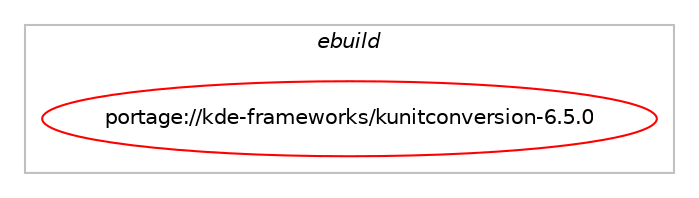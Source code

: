 digraph prolog {

# *************
# Graph options
# *************

newrank=true;
concentrate=true;
compound=true;
graph [rankdir=LR,fontname=Helvetica,fontsize=10,ranksep=1.5];#, ranksep=2.5, nodesep=0.2];
edge  [arrowhead=vee];
node  [fontname=Helvetica,fontsize=10];

# **********
# The ebuild
# **********

subgraph cluster_leftcol {
color=gray;
label=<<i>ebuild</i>>;
id [label="portage://kde-frameworks/kunitconversion-6.5.0", color=red, width=4, href="../kde-frameworks/kunitconversion-6.5.0.svg"];
}

# ****************
# The dependencies
# ****************

subgraph cluster_midcol {
color=gray;
label=<<i>dependencies</i>>;
subgraph cluster_compile {
fillcolor="#eeeeee";
style=filled;
label=<<i>compile</i>>;
# *** BEGIN UNKNOWN DEPENDENCY TYPE (TODO) ***
# id -> equal(use_conditional_group(positive,doc,portage://kde-frameworks/kunitconversion-6.5.0,[package_dependency(portage://kde-frameworks/kunitconversion-6.5.0,install,no,dev-qt,qt-docs,none,[,,],[slot(6)],[])]))
# *** END UNKNOWN DEPENDENCY TYPE (TODO) ***

# *** BEGIN UNKNOWN DEPENDENCY TYPE (TODO) ***
# id -> equal(package_dependency(portage://kde-frameworks/kunitconversion-6.5.0,install,no,dev-qt,qtbase,greaterequal,[6.6.2,,,6.6.2],[slot(6)],[use(enable(network),none)]))
# *** END UNKNOWN DEPENDENCY TYPE (TODO) ***

# *** BEGIN UNKNOWN DEPENDENCY TYPE (TODO) ***
# id -> equal(package_dependency(portage://kde-frameworks/kunitconversion-6.5.0,install,no,dev-qt,qtbase,none,[,,],[slot(6)],[]))
# *** END UNKNOWN DEPENDENCY TYPE (TODO) ***

# *** BEGIN UNKNOWN DEPENDENCY TYPE (TODO) ***
# id -> equal(package_dependency(portage://kde-frameworks/kunitconversion-6.5.0,install,no,kde-frameworks,ki18n,equal,[6.5*,,,6.5*],[slot(6)],[]))
# *** END UNKNOWN DEPENDENCY TYPE (TODO) ***

}
subgraph cluster_compileandrun {
fillcolor="#eeeeee";
style=filled;
label=<<i>compile and run</i>>;
}
subgraph cluster_run {
fillcolor="#eeeeee";
style=filled;
label=<<i>run</i>>;
# *** BEGIN UNKNOWN DEPENDENCY TYPE (TODO) ***
# id -> equal(use_conditional_group(positive,doc,portage://kde-frameworks/kunitconversion-6.5.0,[package_dependency(portage://kde-frameworks/kunitconversion-6.5.0,run,no,dev-qt,qt-docs,none,[,,],[slot(6)],[])]))
# *** END UNKNOWN DEPENDENCY TYPE (TODO) ***

# *** BEGIN UNKNOWN DEPENDENCY TYPE (TODO) ***
# id -> equal(package_dependency(portage://kde-frameworks/kunitconversion-6.5.0,run,no,dev-qt,qtbase,greaterequal,[6.6.2,,,6.6.2],[slot(6)],[use(enable(network),none)]))
# *** END UNKNOWN DEPENDENCY TYPE (TODO) ***

# *** BEGIN UNKNOWN DEPENDENCY TYPE (TODO) ***
# id -> equal(package_dependency(portage://kde-frameworks/kunitconversion-6.5.0,run,no,dev-qt,qtbase,none,[,,],[slot(6)],[]))
# *** END UNKNOWN DEPENDENCY TYPE (TODO) ***

# *** BEGIN UNKNOWN DEPENDENCY TYPE (TODO) ***
# id -> equal(package_dependency(portage://kde-frameworks/kunitconversion-6.5.0,run,no,kde-frameworks,kf-env,greaterequal,[6,,,6],[],[]))
# *** END UNKNOWN DEPENDENCY TYPE (TODO) ***

# *** BEGIN UNKNOWN DEPENDENCY TYPE (TODO) ***
# id -> equal(package_dependency(portage://kde-frameworks/kunitconversion-6.5.0,run,no,kde-frameworks,ki18n,equal,[6.5*,,,6.5*],[slot(6)],[]))
# *** END UNKNOWN DEPENDENCY TYPE (TODO) ***

}
}

# **************
# The candidates
# **************

subgraph cluster_choices {
rank=same;
color=gray;
label=<<i>candidates</i>>;

}

}
